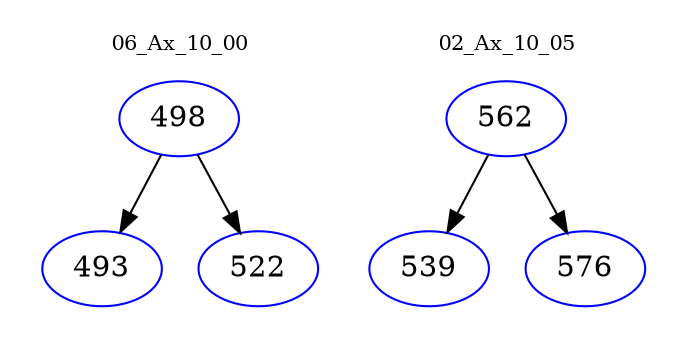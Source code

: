 digraph{
subgraph cluster_0 {
color = white
label = "06_Ax_10_00";
fontsize=10;
T0_498 [label="498", color="blue"]
T0_498 -> T0_493 [color="black"]
T0_493 [label="493", color="blue"]
T0_498 -> T0_522 [color="black"]
T0_522 [label="522", color="blue"]
}
subgraph cluster_1 {
color = white
label = "02_Ax_10_05";
fontsize=10;
T1_562 [label="562", color="blue"]
T1_562 -> T1_539 [color="black"]
T1_539 [label="539", color="blue"]
T1_562 -> T1_576 [color="black"]
T1_576 [label="576", color="blue"]
}
}
